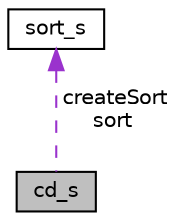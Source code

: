 digraph "cd_s"
{
 // LATEX_PDF_SIZE
  edge [fontname="Helvetica",fontsize="10",labelfontname="Helvetica",labelfontsize="10"];
  node [fontname="Helvetica",fontsize="10",shape=record];
  Node1 [label="cd_s",height=0.2,width=0.4,color="black", fillcolor="grey75", style="filled", fontcolor="black",tooltip="Structure qui contient un sort et son couldown."];
  Node2 -> Node1 [dir="back",color="darkorchid3",fontsize="10",style="dashed",label=" createSort\nsort" ,fontname="Helvetica"];
  Node2 [label="sort_s",height=0.2,width=0.4,color="black", fillcolor="white", style="filled",URL="$structsort__s.html",tooltip="Structure général d'un joueur."];
}
